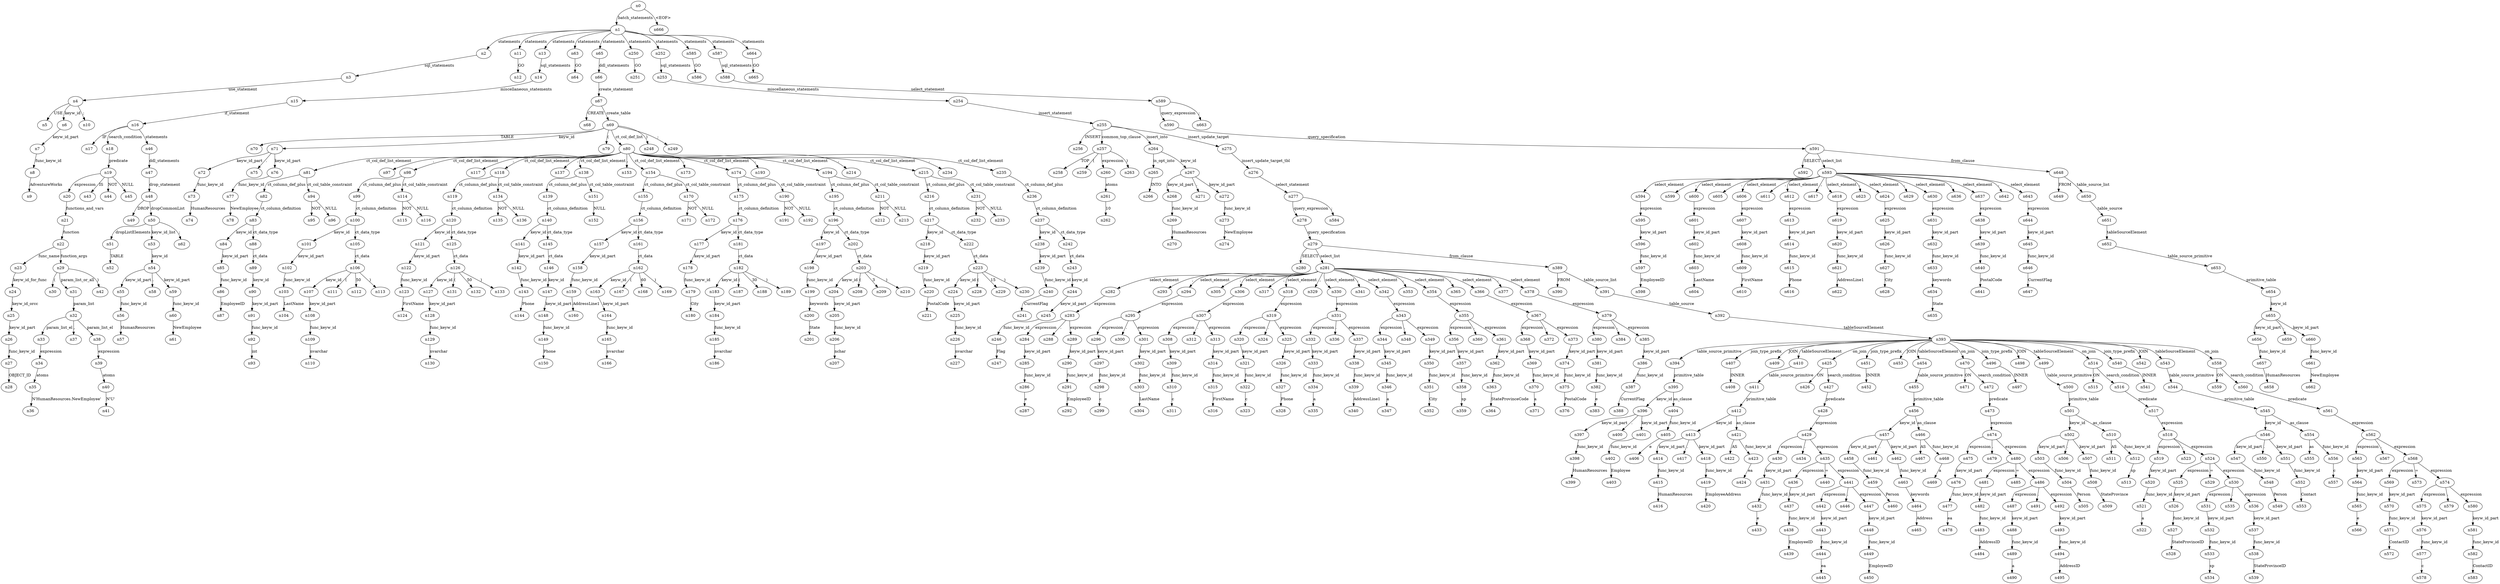 digraph ParseTree {
  n0 -> n1 [label="batch_statements"];
  n1 -> n2 [label="statements"];
  n2 -> n3 [label="sql_statements"];
  n3 -> n4 [label="use_statement"];
  n4 -> n5 [label="USE"];
  n4 -> n6 [label="keyw_id"];
  n6 -> n7 [label="keyw_id_part"];
  n7 -> n8 [label="func_keyw_id"];
  n8 -> n9 [label="AdventureWorks"];
  n4 -> n10 [label=";"];
  n1 -> n11 [label="statements"];
  n11 -> n12 [label="GO"];
  n1 -> n13 [label="statements"];
  n13 -> n14 [label="sql_statements"];
  n14 -> n15 [label="miscellaneous_statements"];
  n15 -> n16 [label="if_statement"];
  n16 -> n17 [label="IF"];
  n16 -> n18 [label="search_condition"];
  n18 -> n19 [label="predicate"];
  n19 -> n20 [label="expression"];
  n20 -> n21 [label="functions_and_vars"];
  n21 -> n22 [label="function"];
  n22 -> n23 [label="func_name"];
  n23 -> n24 [label="keyw_id_for_func"];
  n24 -> n25 [label="keyw_id_orcc"];
  n25 -> n26 [label="keyw_id_part"];
  n26 -> n27 [label="func_keyw_id"];
  n27 -> n28 [label="OBJECT_ID"];
  n22 -> n29 [label="function_args"];
  n29 -> n30 [label="("];
  n29 -> n31 [label="param_list_or_all"];
  n31 -> n32 [label="param_list"];
  n32 -> n33 [label="param_list_el"];
  n33 -> n34 [label="expression"];
  n34 -> n35 [label="atoms"];
  n35 -> n36 [label="N'HumanResources.NewEmployee'"];
  n32 -> n37 [label=","];
  n32 -> n38 [label="param_list_el"];
  n38 -> n39 [label="expression"];
  n39 -> n40 [label="atoms"];
  n40 -> n41 [label="N'U'"];
  n29 -> n42 [label=")"];
  n19 -> n43 [label="IS"];
  n19 -> n44 [label="NOT"];
  n19 -> n45 [label="NULL"];
  n16 -> n46 [label="statements"];
  n46 -> n47 [label="ddl_statements"];
  n47 -> n48 [label="drop_statement"];
  n48 -> n49 [label="DROP"];
  n48 -> n50 [label="dropCommonList"];
  n50 -> n51 [label="dropListElements"];
  n51 -> n52 [label="TABLE"];
  n50 -> n53 [label="keyw_id_list"];
  n53 -> n54 [label="keyw_id"];
  n54 -> n55 [label="keyw_id_part"];
  n55 -> n56 [label="func_keyw_id"];
  n56 -> n57 [label="HumanResources"];
  n54 -> n58 [label="."];
  n54 -> n59 [label="keyw_id_part"];
  n59 -> n60 [label="func_keyw_id"];
  n60 -> n61 [label="NewEmployee"];
  n50 -> n62 [label=";"];
  n1 -> n63 [label="statements"];
  n63 -> n64 [label="GO"];
  n1 -> n65 [label="statements"];
  n65 -> n66 [label="ddl_statements"];
  n66 -> n67 [label="create_statement"];
  n67 -> n68 [label="CREATE"];
  n67 -> n69 [label="create_table"];
  n69 -> n70 [label="TABLE"];
  n69 -> n71 [label="keyw_id"];
  n71 -> n72 [label="keyw_id_part"];
  n72 -> n73 [label="func_keyw_id"];
  n73 -> n74 [label="HumanResources"];
  n71 -> n75 [label="."];
  n71 -> n76 [label="keyw_id_part"];
  n76 -> n77 [label="func_keyw_id"];
  n77 -> n78 [label="NewEmployee"];
  n69 -> n79 [label="("];
  n69 -> n80 [label="ct_col_def_list"];
  n80 -> n81 [label="ct_col_def_list_element"];
  n81 -> n82 [label="ct_column_def_plus"];
  n82 -> n83 [label="ct_column_definition"];
  n83 -> n84 [label="keyw_id"];
  n84 -> n85 [label="keyw_id_part"];
  n85 -> n86 [label="func_keyw_id"];
  n86 -> n87 [label="EmployeeID"];
  n83 -> n88 [label="ct_data_type"];
  n88 -> n89 [label="ct_data"];
  n89 -> n90 [label="keyw_id"];
  n90 -> n91 [label="keyw_id_part"];
  n91 -> n92 [label="func_keyw_id"];
  n92 -> n93 [label="int"];
  n81 -> n94 [label="ct_col_table_constraint"];
  n94 -> n95 [label="NOT"];
  n94 -> n96 [label="NULL"];
  n80 -> n97 [label=","];
  n80 -> n98 [label="ct_col_def_list_element"];
  n98 -> n99 [label="ct_column_def_plus"];
  n99 -> n100 [label="ct_column_definition"];
  n100 -> n101 [label="keyw_id"];
  n101 -> n102 [label="keyw_id_part"];
  n102 -> n103 [label="func_keyw_id"];
  n103 -> n104 [label="LastName"];
  n100 -> n105 [label="ct_data_type"];
  n105 -> n106 [label="ct_data"];
  n106 -> n107 [label="keyw_id"];
  n107 -> n108 [label="keyw_id_part"];
  n108 -> n109 [label="func_keyw_id"];
  n109 -> n110 [label="nvarchar"];
  n106 -> n111 [label="("];
  n106 -> n112 [label="50"];
  n106 -> n113 [label=")"];
  n98 -> n114 [label="ct_col_table_constraint"];
  n114 -> n115 [label="NOT"];
  n114 -> n116 [label="NULL"];
  n80 -> n117 [label=","];
  n80 -> n118 [label="ct_col_def_list_element"];
  n118 -> n119 [label="ct_column_def_plus"];
  n119 -> n120 [label="ct_column_definition"];
  n120 -> n121 [label="keyw_id"];
  n121 -> n122 [label="keyw_id_part"];
  n122 -> n123 [label="func_keyw_id"];
  n123 -> n124 [label="FirstName"];
  n120 -> n125 [label="ct_data_type"];
  n125 -> n126 [label="ct_data"];
  n126 -> n127 [label="keyw_id"];
  n127 -> n128 [label="keyw_id_part"];
  n128 -> n129 [label="func_keyw_id"];
  n129 -> n130 [label="nvarchar"];
  n126 -> n131 [label="("];
  n126 -> n132 [label="50"];
  n126 -> n133 [label=")"];
  n118 -> n134 [label="ct_col_table_constraint"];
  n134 -> n135 [label="NOT"];
  n134 -> n136 [label="NULL"];
  n80 -> n137 [label=","];
  n80 -> n138 [label="ct_col_def_list_element"];
  n138 -> n139 [label="ct_column_def_plus"];
  n139 -> n140 [label="ct_column_definition"];
  n140 -> n141 [label="keyw_id"];
  n141 -> n142 [label="keyw_id_part"];
  n142 -> n143 [label="func_keyw_id"];
  n143 -> n144 [label="Phone"];
  n140 -> n145 [label="ct_data_type"];
  n145 -> n146 [label="ct_data"];
  n146 -> n147 [label="keyw_id"];
  n147 -> n148 [label="keyw_id_part"];
  n148 -> n149 [label="func_keyw_id"];
  n149 -> n150 [label="Phone"];
  n138 -> n151 [label="ct_col_table_constraint"];
  n151 -> n152 [label="NULL"];
  n80 -> n153 [label=","];
  n80 -> n154 [label="ct_col_def_list_element"];
  n154 -> n155 [label="ct_column_def_plus"];
  n155 -> n156 [label="ct_column_definition"];
  n156 -> n157 [label="keyw_id"];
  n157 -> n158 [label="keyw_id_part"];
  n158 -> n159 [label="func_keyw_id"];
  n159 -> n160 [label="AddressLine1"];
  n156 -> n161 [label="ct_data_type"];
  n161 -> n162 [label="ct_data"];
  n162 -> n163 [label="keyw_id"];
  n163 -> n164 [label="keyw_id_part"];
  n164 -> n165 [label="func_keyw_id"];
  n165 -> n166 [label="nvarchar"];
  n162 -> n167 [label="("];
  n162 -> n168 [label="60"];
  n162 -> n169 [label=")"];
  n154 -> n170 [label="ct_col_table_constraint"];
  n170 -> n171 [label="NOT"];
  n170 -> n172 [label="NULL"];
  n80 -> n173 [label=","];
  n80 -> n174 [label="ct_col_def_list_element"];
  n174 -> n175 [label="ct_column_def_plus"];
  n175 -> n176 [label="ct_column_definition"];
  n176 -> n177 [label="keyw_id"];
  n177 -> n178 [label="keyw_id_part"];
  n178 -> n179 [label="func_keyw_id"];
  n179 -> n180 [label="City"];
  n176 -> n181 [label="ct_data_type"];
  n181 -> n182 [label="ct_data"];
  n182 -> n183 [label="keyw_id"];
  n183 -> n184 [label="keyw_id_part"];
  n184 -> n185 [label="func_keyw_id"];
  n185 -> n186 [label="nvarchar"];
  n182 -> n187 [label="("];
  n182 -> n188 [label="30"];
  n182 -> n189 [label=")"];
  n174 -> n190 [label="ct_col_table_constraint"];
  n190 -> n191 [label="NOT"];
  n190 -> n192 [label="NULL"];
  n80 -> n193 [label=","];
  n80 -> n194 [label="ct_col_def_list_element"];
  n194 -> n195 [label="ct_column_def_plus"];
  n195 -> n196 [label="ct_column_definition"];
  n196 -> n197 [label="keyw_id"];
  n197 -> n198 [label="keyw_id_part"];
  n198 -> n199 [label="func_keyw_id"];
  n199 -> n200 [label="keywords"];
  n200 -> n201 [label="State"];
  n196 -> n202 [label="ct_data_type"];
  n202 -> n203 [label="ct_data"];
  n203 -> n204 [label="keyw_id"];
  n204 -> n205 [label="keyw_id_part"];
  n205 -> n206 [label="func_keyw_id"];
  n206 -> n207 [label="nchar"];
  n203 -> n208 [label="("];
  n203 -> n209 [label="3"];
  n203 -> n210 [label=")"];
  n194 -> n211 [label="ct_col_table_constraint"];
  n211 -> n212 [label="NOT"];
  n211 -> n213 [label="NULL"];
  n80 -> n214 [label=","];
  n80 -> n215 [label="ct_col_def_list_element"];
  n215 -> n216 [label="ct_column_def_plus"];
  n216 -> n217 [label="ct_column_definition"];
  n217 -> n218 [label="keyw_id"];
  n218 -> n219 [label="keyw_id_part"];
  n219 -> n220 [label="func_keyw_id"];
  n220 -> n221 [label="PostalCode"];
  n217 -> n222 [label="ct_data_type"];
  n222 -> n223 [label="ct_data"];
  n223 -> n224 [label="keyw_id"];
  n224 -> n225 [label="keyw_id_part"];
  n225 -> n226 [label="func_keyw_id"];
  n226 -> n227 [label="nvarchar"];
  n223 -> n228 [label="("];
  n223 -> n229 [label="15"];
  n223 -> n230 [label=")"];
  n215 -> n231 [label="ct_col_table_constraint"];
  n231 -> n232 [label="NOT"];
  n231 -> n233 [label="NULL"];
  n80 -> n234 [label=","];
  n80 -> n235 [label="ct_col_def_list_element"];
  n235 -> n236 [label="ct_column_def_plus"];
  n236 -> n237 [label="ct_column_definition"];
  n237 -> n238 [label="keyw_id"];
  n238 -> n239 [label="keyw_id_part"];
  n239 -> n240 [label="func_keyw_id"];
  n240 -> n241 [label="CurrentFlag"];
  n237 -> n242 [label="ct_data_type"];
  n242 -> n243 [label="ct_data"];
  n243 -> n244 [label="keyw_id"];
  n244 -> n245 [label="keyw_id_part"];
  n245 -> n246 [label="func_keyw_id"];
  n246 -> n247 [label="Flag"];
  n69 -> n248 [label=")"];
  n69 -> n249 [label=";"];
  n1 -> n250 [label="statements"];
  n250 -> n251 [label="GO"];
  n1 -> n252 [label="statements"];
  n252 -> n253 [label="sql_statements"];
  n253 -> n254 [label="miscellaneous_statements"];
  n254 -> n255 [label="insert_statement"];
  n255 -> n256 [label="INSERT"];
  n255 -> n257 [label="common_top_clause"];
  n257 -> n258 [label="TOP"];
  n257 -> n259 [label="("];
  n257 -> n260 [label="expression"];
  n260 -> n261 [label="atoms"];
  n261 -> n262 [label="10"];
  n257 -> n263 [label=")"];
  n255 -> n264 [label="insert_into"];
  n264 -> n265 [label="is_opt_into"];
  n265 -> n266 [label="INTO"];
  n264 -> n267 [label="keyw_id"];
  n267 -> n268 [label="keyw_id_part"];
  n268 -> n269 [label="func_keyw_id"];
  n269 -> n270 [label="HumanResources"];
  n267 -> n271 [label="."];
  n267 -> n272 [label="keyw_id_part"];
  n272 -> n273 [label="func_keyw_id"];
  n273 -> n274 [label="NewEmployee"];
  n255 -> n275 [label="insert_update_target"];
  n275 -> n276 [label="insert_update_target_tbl"];
  n276 -> n277 [label="select_statement"];
  n277 -> n278 [label="query_expression"];
  n278 -> n279 [label="query_specification"];
  n279 -> n280 [label="SELECT"];
  n279 -> n281 [label="select_list"];
  n281 -> n282 [label="select_element"];
  n282 -> n283 [label="expression"];
  n283 -> n284 [label="expression"];
  n284 -> n285 [label="keyw_id_part"];
  n285 -> n286 [label="func_keyw_id"];
  n286 -> n287 [label="e"];
  n283 -> n288 [label="."];
  n283 -> n289 [label="expression"];
  n289 -> n290 [label="keyw_id_part"];
  n290 -> n291 [label="func_keyw_id"];
  n291 -> n292 [label="EmployeeID"];
  n281 -> n293 [label=","];
  n281 -> n294 [label="select_element"];
  n294 -> n295 [label="expression"];
  n295 -> n296 [label="expression"];
  n296 -> n297 [label="keyw_id_part"];
  n297 -> n298 [label="func_keyw_id"];
  n298 -> n299 [label="c"];
  n295 -> n300 [label="."];
  n295 -> n301 [label="expression"];
  n301 -> n302 [label="keyw_id_part"];
  n302 -> n303 [label="func_keyw_id"];
  n303 -> n304 [label="LastName"];
  n281 -> n305 [label=","];
  n281 -> n306 [label="select_element"];
  n306 -> n307 [label="expression"];
  n307 -> n308 [label="expression"];
  n308 -> n309 [label="keyw_id_part"];
  n309 -> n310 [label="func_keyw_id"];
  n310 -> n311 [label="c"];
  n307 -> n312 [label="."];
  n307 -> n313 [label="expression"];
  n313 -> n314 [label="keyw_id_part"];
  n314 -> n315 [label="func_keyw_id"];
  n315 -> n316 [label="FirstName"];
  n281 -> n317 [label=","];
  n281 -> n318 [label="select_element"];
  n318 -> n319 [label="expression"];
  n319 -> n320 [label="expression"];
  n320 -> n321 [label="keyw_id_part"];
  n321 -> n322 [label="func_keyw_id"];
  n322 -> n323 [label="c"];
  n319 -> n324 [label="."];
  n319 -> n325 [label="expression"];
  n325 -> n326 [label="keyw_id_part"];
  n326 -> n327 [label="func_keyw_id"];
  n327 -> n328 [label="Phone"];
  n281 -> n329 [label=","];
  n281 -> n330 [label="select_element"];
  n330 -> n331 [label="expression"];
  n331 -> n332 [label="expression"];
  n332 -> n333 [label="keyw_id_part"];
  n333 -> n334 [label="func_keyw_id"];
  n334 -> n335 [label="a"];
  n331 -> n336 [label="."];
  n331 -> n337 [label="expression"];
  n337 -> n338 [label="keyw_id_part"];
  n338 -> n339 [label="func_keyw_id"];
  n339 -> n340 [label="AddressLine1"];
  n281 -> n341 [label=","];
  n281 -> n342 [label="select_element"];
  n342 -> n343 [label="expression"];
  n343 -> n344 [label="expression"];
  n344 -> n345 [label="keyw_id_part"];
  n345 -> n346 [label="func_keyw_id"];
  n346 -> n347 [label="a"];
  n343 -> n348 [label="."];
  n343 -> n349 [label="expression"];
  n349 -> n350 [label="keyw_id_part"];
  n350 -> n351 [label="func_keyw_id"];
  n351 -> n352 [label="City"];
  n281 -> n353 [label=","];
  n281 -> n354 [label="select_element"];
  n354 -> n355 [label="expression"];
  n355 -> n356 [label="expression"];
  n356 -> n357 [label="keyw_id_part"];
  n357 -> n358 [label="func_keyw_id"];
  n358 -> n359 [label="sp"];
  n355 -> n360 [label="."];
  n355 -> n361 [label="expression"];
  n361 -> n362 [label="keyw_id_part"];
  n362 -> n363 [label="func_keyw_id"];
  n363 -> n364 [label="StateProvinceCode"];
  n281 -> n365 [label=","];
  n281 -> n366 [label="select_element"];
  n366 -> n367 [label="expression"];
  n367 -> n368 [label="expression"];
  n368 -> n369 [label="keyw_id_part"];
  n369 -> n370 [label="func_keyw_id"];
  n370 -> n371 [label="a"];
  n367 -> n372 [label="."];
  n367 -> n373 [label="expression"];
  n373 -> n374 [label="keyw_id_part"];
  n374 -> n375 [label="func_keyw_id"];
  n375 -> n376 [label="PostalCode"];
  n281 -> n377 [label=","];
  n281 -> n378 [label="select_element"];
  n378 -> n379 [label="expression"];
  n379 -> n380 [label="expression"];
  n380 -> n381 [label="keyw_id_part"];
  n381 -> n382 [label="func_keyw_id"];
  n382 -> n383 [label="e"];
  n379 -> n384 [label="."];
  n379 -> n385 [label="expression"];
  n385 -> n386 [label="keyw_id_part"];
  n386 -> n387 [label="func_keyw_id"];
  n387 -> n388 [label="CurrentFlag"];
  n279 -> n389 [label="from_clause"];
  n389 -> n390 [label="FROM"];
  n389 -> n391 [label="table_source_list"];
  n391 -> n392 [label="table_source"];
  n392 -> n393 [label="tableSourceElement"];
  n393 -> n394 [label="table_source_primitive"];
  n394 -> n395 [label="primitive_table"];
  n395 -> n396 [label="keyw_id"];
  n396 -> n397 [label="keyw_id_part"];
  n397 -> n398 [label="func_keyw_id"];
  n398 -> n399 [label="HumanResources"];
  n396 -> n400 [label="."];
  n396 -> n401 [label="keyw_id_part"];
  n401 -> n402 [label="func_keyw_id"];
  n402 -> n403 [label="Employee"];
  n395 -> n404 [label="as_clause"];
  n404 -> n405 [label="func_keyw_id"];
  n405 -> n406 [label="e"];
  n393 -> n407 [label="join_type_prefix"];
  n407 -> n408 [label="INNER"];
  n393 -> n409 [label="JOIN"];
  n393 -> n410 [label="tableSourceElement"];
  n410 -> n411 [label="table_source_primitive"];
  n411 -> n412 [label="primitive_table"];
  n412 -> n413 [label="keyw_id"];
  n413 -> n414 [label="keyw_id_part"];
  n414 -> n415 [label="func_keyw_id"];
  n415 -> n416 [label="HumanResources"];
  n413 -> n417 [label="."];
  n413 -> n418 [label="keyw_id_part"];
  n418 -> n419 [label="func_keyw_id"];
  n419 -> n420 [label="EmployeeAddress"];
  n412 -> n421 [label="as_clause"];
  n421 -> n422 [label="AS"];
  n421 -> n423 [label="func_keyw_id"];
  n423 -> n424 [label="ea"];
  n393 -> n425 [label="on_join"];
  n425 -> n426 [label="ON"];
  n425 -> n427 [label="search_condition"];
  n427 -> n428 [label="predicate"];
  n428 -> n429 [label="expression"];
  n429 -> n430 [label="expression"];
  n430 -> n431 [label="keyw_id_part"];
  n431 -> n432 [label="func_keyw_id"];
  n432 -> n433 [label="e"];
  n429 -> n434 [label="."];
  n429 -> n435 [label="expression"];
  n435 -> n436 [label="expression"];
  n436 -> n437 [label="keyw_id_part"];
  n437 -> n438 [label="func_keyw_id"];
  n438 -> n439 [label="EmployeeID"];
  n435 -> n440 [label="="];
  n435 -> n441 [label="expression"];
  n441 -> n442 [label="expression"];
  n442 -> n443 [label="keyw_id_part"];
  n443 -> n444 [label="func_keyw_id"];
  n444 -> n445 [label="ea"];
  n441 -> n446 [label="."];
  n441 -> n447 [label="expression"];
  n447 -> n448 [label="keyw_id_part"];
  n448 -> n449 [label="func_keyw_id"];
  n449 -> n450 [label="EmployeeID"];
  n393 -> n451 [label="join_type_prefix"];
  n451 -> n452 [label="INNER"];
  n393 -> n453 [label="JOIN"];
  n393 -> n454 [label="tableSourceElement"];
  n454 -> n455 [label="table_source_primitive"];
  n455 -> n456 [label="primitive_table"];
  n456 -> n457 [label="keyw_id"];
  n457 -> n458 [label="keyw_id_part"];
  n458 -> n459 [label="func_keyw_id"];
  n459 -> n460 [label="Person"];
  n457 -> n461 [label="."];
  n457 -> n462 [label="keyw_id_part"];
  n462 -> n463 [label="func_keyw_id"];
  n463 -> n464 [label="keywords"];
  n464 -> n465 [label="Address"];
  n456 -> n466 [label="as_clause"];
  n466 -> n467 [label="AS"];
  n466 -> n468 [label="func_keyw_id"];
  n468 -> n469 [label="a"];
  n393 -> n470 [label="on_join"];
  n470 -> n471 [label="ON"];
  n470 -> n472 [label="search_condition"];
  n472 -> n473 [label="predicate"];
  n473 -> n474 [label="expression"];
  n474 -> n475 [label="expression"];
  n475 -> n476 [label="keyw_id_part"];
  n476 -> n477 [label="func_keyw_id"];
  n477 -> n478 [label="ea"];
  n474 -> n479 [label="."];
  n474 -> n480 [label="expression"];
  n480 -> n481 [label="expression"];
  n481 -> n482 [label="keyw_id_part"];
  n482 -> n483 [label="func_keyw_id"];
  n483 -> n484 [label="AddressID"];
  n480 -> n485 [label="="];
  n480 -> n486 [label="expression"];
  n486 -> n487 [label="expression"];
  n487 -> n488 [label="keyw_id_part"];
  n488 -> n489 [label="func_keyw_id"];
  n489 -> n490 [label="a"];
  n486 -> n491 [label="."];
  n486 -> n492 [label="expression"];
  n492 -> n493 [label="keyw_id_part"];
  n493 -> n494 [label="func_keyw_id"];
  n494 -> n495 [label="AddressID"];
  n393 -> n496 [label="join_type_prefix"];
  n496 -> n497 [label="INNER"];
  n393 -> n498 [label="JOIN"];
  n393 -> n499 [label="tableSourceElement"];
  n499 -> n500 [label="table_source_primitive"];
  n500 -> n501 [label="primitive_table"];
  n501 -> n502 [label="keyw_id"];
  n502 -> n503 [label="keyw_id_part"];
  n503 -> n504 [label="func_keyw_id"];
  n504 -> n505 [label="Person"];
  n502 -> n506 [label="."];
  n502 -> n507 [label="keyw_id_part"];
  n507 -> n508 [label="func_keyw_id"];
  n508 -> n509 [label="StateProvince"];
  n501 -> n510 [label="as_clause"];
  n510 -> n511 [label="AS"];
  n510 -> n512 [label="func_keyw_id"];
  n512 -> n513 [label="sp"];
  n393 -> n514 [label="on_join"];
  n514 -> n515 [label="ON"];
  n514 -> n516 [label="search_condition"];
  n516 -> n517 [label="predicate"];
  n517 -> n518 [label="expression"];
  n518 -> n519 [label="expression"];
  n519 -> n520 [label="keyw_id_part"];
  n520 -> n521 [label="func_keyw_id"];
  n521 -> n522 [label="a"];
  n518 -> n523 [label="."];
  n518 -> n524 [label="expression"];
  n524 -> n525 [label="expression"];
  n525 -> n526 [label="keyw_id_part"];
  n526 -> n527 [label="func_keyw_id"];
  n527 -> n528 [label="StateProvinceID"];
  n524 -> n529 [label="="];
  n524 -> n530 [label="expression"];
  n530 -> n531 [label="expression"];
  n531 -> n532 [label="keyw_id_part"];
  n532 -> n533 [label="func_keyw_id"];
  n533 -> n534 [label="sp"];
  n530 -> n535 [label="."];
  n530 -> n536 [label="expression"];
  n536 -> n537 [label="keyw_id_part"];
  n537 -> n538 [label="func_keyw_id"];
  n538 -> n539 [label="StateProvinceID"];
  n393 -> n540 [label="join_type_prefix"];
  n540 -> n541 [label="INNER"];
  n393 -> n542 [label="JOIN"];
  n393 -> n543 [label="tableSourceElement"];
  n543 -> n544 [label="table_source_primitive"];
  n544 -> n545 [label="primitive_table"];
  n545 -> n546 [label="keyw_id"];
  n546 -> n547 [label="keyw_id_part"];
  n547 -> n548 [label="func_keyw_id"];
  n548 -> n549 [label="Person"];
  n546 -> n550 [label="."];
  n546 -> n551 [label="keyw_id_part"];
  n551 -> n552 [label="func_keyw_id"];
  n552 -> n553 [label="Contact"];
  n545 -> n554 [label="as_clause"];
  n554 -> n555 [label="as"];
  n554 -> n556 [label="func_keyw_id"];
  n556 -> n557 [label="c"];
  n393 -> n558 [label="on_join"];
  n558 -> n559 [label="ON"];
  n558 -> n560 [label="search_condition"];
  n560 -> n561 [label="predicate"];
  n561 -> n562 [label="expression"];
  n562 -> n563 [label="expression"];
  n563 -> n564 [label="keyw_id_part"];
  n564 -> n565 [label="func_keyw_id"];
  n565 -> n566 [label="e"];
  n562 -> n567 [label="."];
  n562 -> n568 [label="expression"];
  n568 -> n569 [label="expression"];
  n569 -> n570 [label="keyw_id_part"];
  n570 -> n571 [label="func_keyw_id"];
  n571 -> n572 [label="ContactID"];
  n568 -> n573 [label="="];
  n568 -> n574 [label="expression"];
  n574 -> n575 [label="expression"];
  n575 -> n576 [label="keyw_id_part"];
  n576 -> n577 [label="func_keyw_id"];
  n577 -> n578 [label="c"];
  n574 -> n579 [label="."];
  n574 -> n580 [label="expression"];
  n580 -> n581 [label="keyw_id_part"];
  n581 -> n582 [label="func_keyw_id"];
  n582 -> n583 [label="ContactID"];
  n277 -> n584 [label=";"];
  n1 -> n585 [label="statements"];
  n585 -> n586 [label="GO"];
  n1 -> n587 [label="statements"];
  n587 -> n588 [label="sql_statements"];
  n588 -> n589 [label="select_statement"];
  n589 -> n590 [label="query_expression"];
  n590 -> n591 [label="query_specification"];
  n591 -> n592 [label="SELECT"];
  n591 -> n593 [label="select_list"];
  n593 -> n594 [label="select_element"];
  n594 -> n595 [label="expression"];
  n595 -> n596 [label="keyw_id_part"];
  n596 -> n597 [label="func_keyw_id"];
  n597 -> n598 [label="EmployeeID"];
  n593 -> n599 [label=","];
  n593 -> n600 [label="select_element"];
  n600 -> n601 [label="expression"];
  n601 -> n602 [label="keyw_id_part"];
  n602 -> n603 [label="func_keyw_id"];
  n603 -> n604 [label="LastName"];
  n593 -> n605 [label=","];
  n593 -> n606 [label="select_element"];
  n606 -> n607 [label="expression"];
  n607 -> n608 [label="keyw_id_part"];
  n608 -> n609 [label="func_keyw_id"];
  n609 -> n610 [label="FirstName"];
  n593 -> n611 [label=","];
  n593 -> n612 [label="select_element"];
  n612 -> n613 [label="expression"];
  n613 -> n614 [label="keyw_id_part"];
  n614 -> n615 [label="func_keyw_id"];
  n615 -> n616 [label="Phone"];
  n593 -> n617 [label=","];
  n593 -> n618 [label="select_element"];
  n618 -> n619 [label="expression"];
  n619 -> n620 [label="keyw_id_part"];
  n620 -> n621 [label="func_keyw_id"];
  n621 -> n622 [label="AddressLine1"];
  n593 -> n623 [label=","];
  n593 -> n624 [label="select_element"];
  n624 -> n625 [label="expression"];
  n625 -> n626 [label="keyw_id_part"];
  n626 -> n627 [label="func_keyw_id"];
  n627 -> n628 [label="City"];
  n593 -> n629 [label=","];
  n593 -> n630 [label="select_element"];
  n630 -> n631 [label="expression"];
  n631 -> n632 [label="keyw_id_part"];
  n632 -> n633 [label="func_keyw_id"];
  n633 -> n634 [label="keywords"];
  n634 -> n635 [label="State"];
  n593 -> n636 [label=","];
  n593 -> n637 [label="select_element"];
  n637 -> n638 [label="expression"];
  n638 -> n639 [label="keyw_id_part"];
  n639 -> n640 [label="func_keyw_id"];
  n640 -> n641 [label="PostalCode"];
  n593 -> n642 [label=","];
  n593 -> n643 [label="select_element"];
  n643 -> n644 [label="expression"];
  n644 -> n645 [label="keyw_id_part"];
  n645 -> n646 [label="func_keyw_id"];
  n646 -> n647 [label="CurrentFlag"];
  n591 -> n648 [label="from_clause"];
  n648 -> n649 [label="FROM"];
  n648 -> n650 [label="table_source_list"];
  n650 -> n651 [label="table_source"];
  n651 -> n652 [label="tableSourceElement"];
  n652 -> n653 [label="table_source_primitive"];
  n653 -> n654 [label="primitive_table"];
  n654 -> n655 [label="keyw_id"];
  n655 -> n656 [label="keyw_id_part"];
  n656 -> n657 [label="func_keyw_id"];
  n657 -> n658 [label="HumanResources"];
  n655 -> n659 [label="."];
  n655 -> n660 [label="keyw_id_part"];
  n660 -> n661 [label="func_keyw_id"];
  n661 -> n662 [label="NewEmployee"];
  n589 -> n663 [label=";"];
  n1 -> n664 [label="statements"];
  n664 -> n665 [label="GO"];
  n0 -> n666 [label="<EOF>"];
}